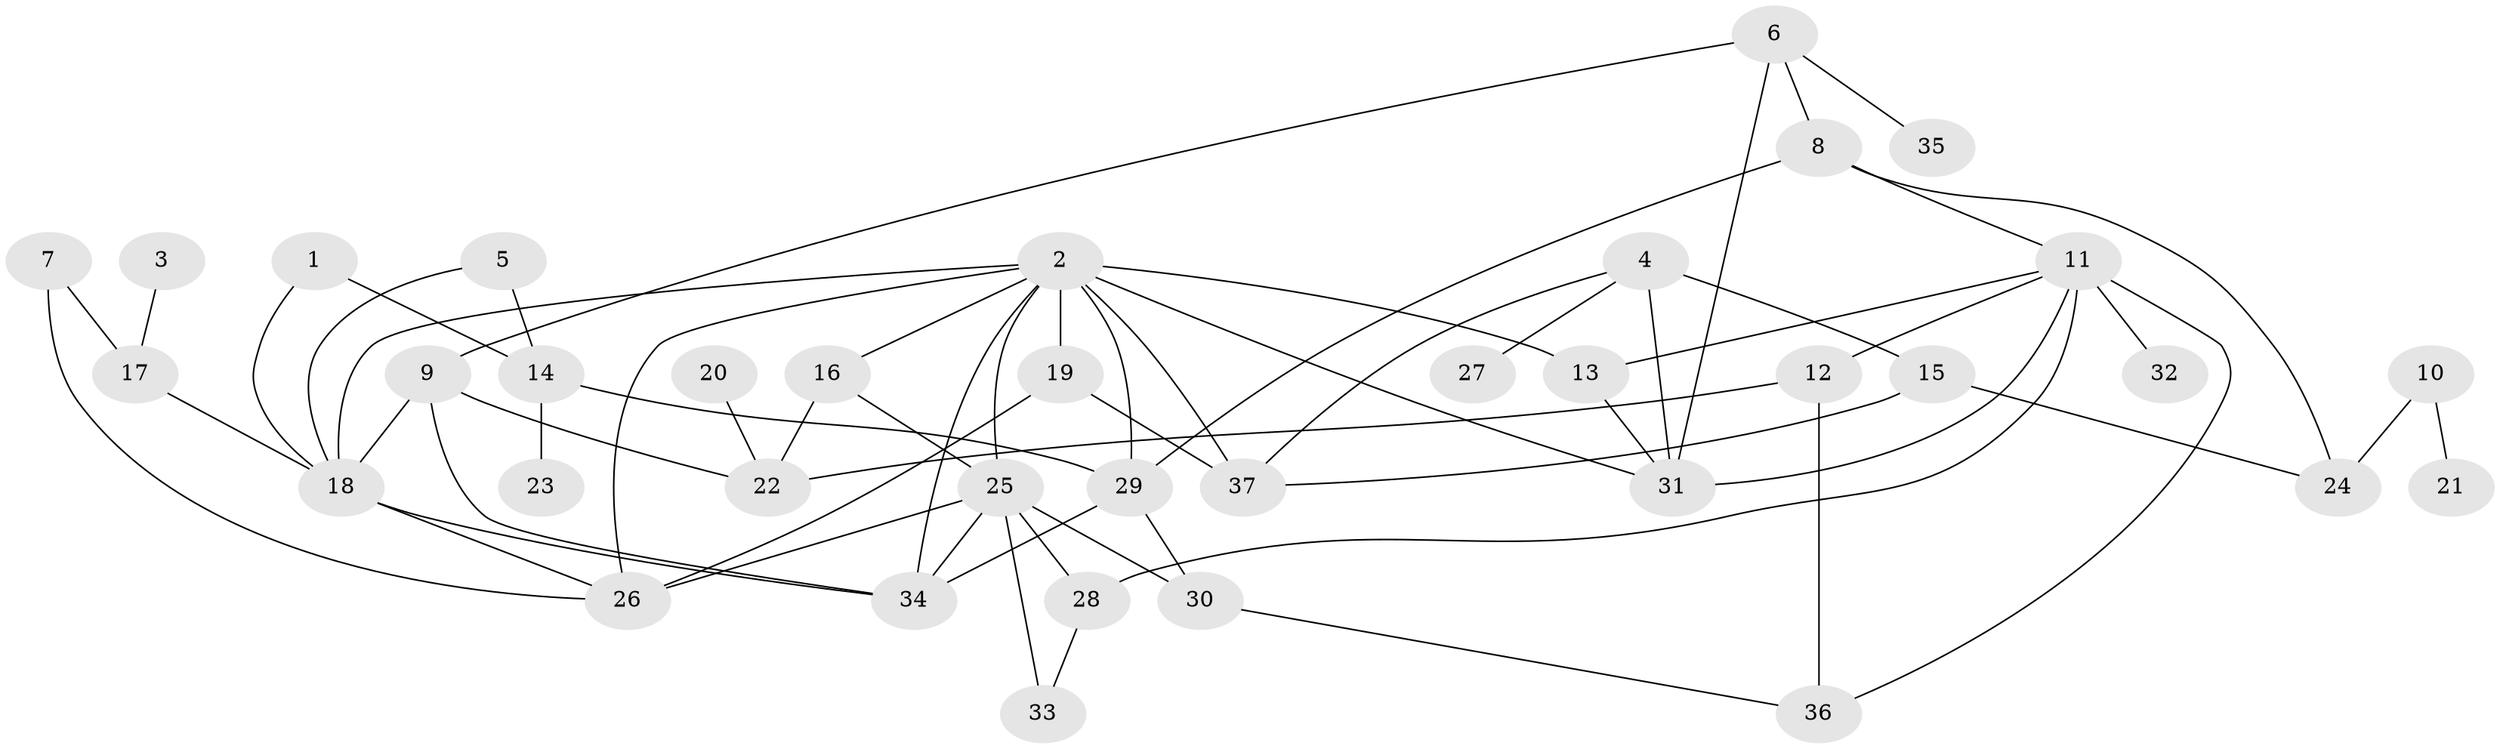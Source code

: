 // original degree distribution, {7: 0.008130081300813009, 5: 0.06504065040650407, 4: 0.11382113821138211, 9: 0.016260162601626018, 2: 0.2926829268292683, 3: 0.17886178861788618, 6: 0.024390243902439025, 1: 0.3008130081300813}
// Generated by graph-tools (version 1.1) at 2025/36/03/04/25 23:36:04]
// undirected, 37 vertices, 63 edges
graph export_dot {
  node [color=gray90,style=filled];
  1;
  2;
  3;
  4;
  5;
  6;
  7;
  8;
  9;
  10;
  11;
  12;
  13;
  14;
  15;
  16;
  17;
  18;
  19;
  20;
  21;
  22;
  23;
  24;
  25;
  26;
  27;
  28;
  29;
  30;
  31;
  32;
  33;
  34;
  35;
  36;
  37;
  1 -- 14 [weight=1.0];
  1 -- 18 [weight=1.0];
  2 -- 13 [weight=1.0];
  2 -- 16 [weight=1.0];
  2 -- 18 [weight=1.0];
  2 -- 19 [weight=1.0];
  2 -- 25 [weight=1.0];
  2 -- 26 [weight=1.0];
  2 -- 29 [weight=1.0];
  2 -- 31 [weight=1.0];
  2 -- 34 [weight=1.0];
  2 -- 37 [weight=2.0];
  3 -- 17 [weight=1.0];
  4 -- 15 [weight=1.0];
  4 -- 27 [weight=1.0];
  4 -- 31 [weight=2.0];
  4 -- 37 [weight=1.0];
  5 -- 14 [weight=1.0];
  5 -- 18 [weight=1.0];
  6 -- 8 [weight=1.0];
  6 -- 9 [weight=1.0];
  6 -- 31 [weight=1.0];
  6 -- 35 [weight=1.0];
  7 -- 17 [weight=1.0];
  7 -- 26 [weight=1.0];
  8 -- 11 [weight=1.0];
  8 -- 24 [weight=1.0];
  8 -- 29 [weight=1.0];
  9 -- 18 [weight=1.0];
  9 -- 22 [weight=1.0];
  9 -- 34 [weight=1.0];
  10 -- 21 [weight=1.0];
  10 -- 24 [weight=1.0];
  11 -- 12 [weight=1.0];
  11 -- 13 [weight=1.0];
  11 -- 28 [weight=1.0];
  11 -- 31 [weight=1.0];
  11 -- 32 [weight=3.0];
  11 -- 36 [weight=1.0];
  12 -- 22 [weight=2.0];
  12 -- 36 [weight=1.0];
  13 -- 31 [weight=1.0];
  14 -- 23 [weight=1.0];
  14 -- 29 [weight=1.0];
  15 -- 24 [weight=1.0];
  15 -- 37 [weight=1.0];
  16 -- 22 [weight=3.0];
  16 -- 25 [weight=1.0];
  17 -- 18 [weight=1.0];
  18 -- 26 [weight=1.0];
  18 -- 34 [weight=1.0];
  19 -- 26 [weight=1.0];
  19 -- 37 [weight=1.0];
  20 -- 22 [weight=1.0];
  25 -- 26 [weight=1.0];
  25 -- 28 [weight=1.0];
  25 -- 30 [weight=1.0];
  25 -- 33 [weight=1.0];
  25 -- 34 [weight=1.0];
  28 -- 33 [weight=1.0];
  29 -- 30 [weight=1.0];
  29 -- 34 [weight=1.0];
  30 -- 36 [weight=1.0];
}
